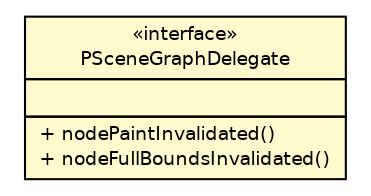 #!/usr/local/bin/dot
#
# Class diagram 
# Generated by UmlGraph version 4.6 (http://www.spinellis.gr/sw/umlgraph)
#

digraph G {
	edge [fontname="Helvetica",fontsize=10,labelfontname="Helvetica",labelfontsize=10];
	node [fontname="Helvetica",fontsize=10,shape=plaintext];
	// edu.umd.cs.piccolo.PNode.PSceneGraphDelegate
	c743 [label=<<table border="0" cellborder="1" cellspacing="0" cellpadding="2" port="p" bgcolor="lemonChiffon" href="./PNode.PSceneGraphDelegate.html">
		<tr><td><table border="0" cellspacing="0" cellpadding="1">
			<tr><td> &laquo;interface&raquo; </td></tr>
			<tr><td> PSceneGraphDelegate </td></tr>
		</table></td></tr>
		<tr><td><table border="0" cellspacing="0" cellpadding="1">
			<tr><td align="left">  </td></tr>
		</table></td></tr>
		<tr><td><table border="0" cellspacing="0" cellpadding="1">
			<tr><td align="left"> + nodePaintInvalidated() </td></tr>
			<tr><td align="left"> + nodeFullBoundsInvalidated() </td></tr>
		</table></td></tr>
		</table>>, fontname="Helvetica", fontcolor="black", fontsize=9.0];
}


